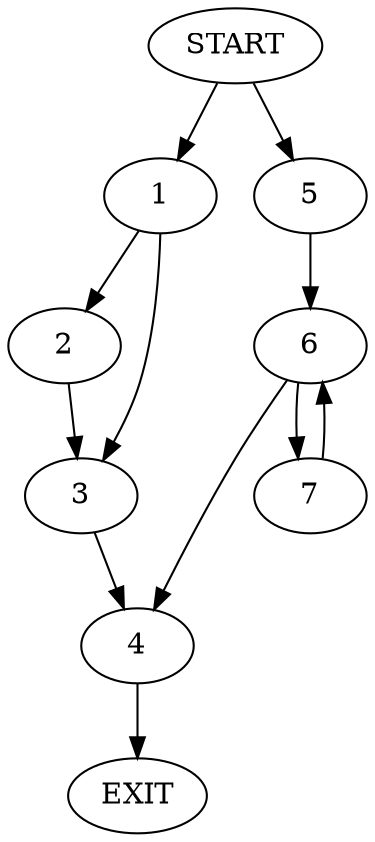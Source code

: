 digraph {
0 [label="START"]
8 [label="EXIT"]
0 -> 1
1 -> 2
1 -> 3
3 -> 4
2 -> 3
4 -> 8
0 -> 5
5 -> 6
6 -> 7
6 -> 4
7 -> 6
}
